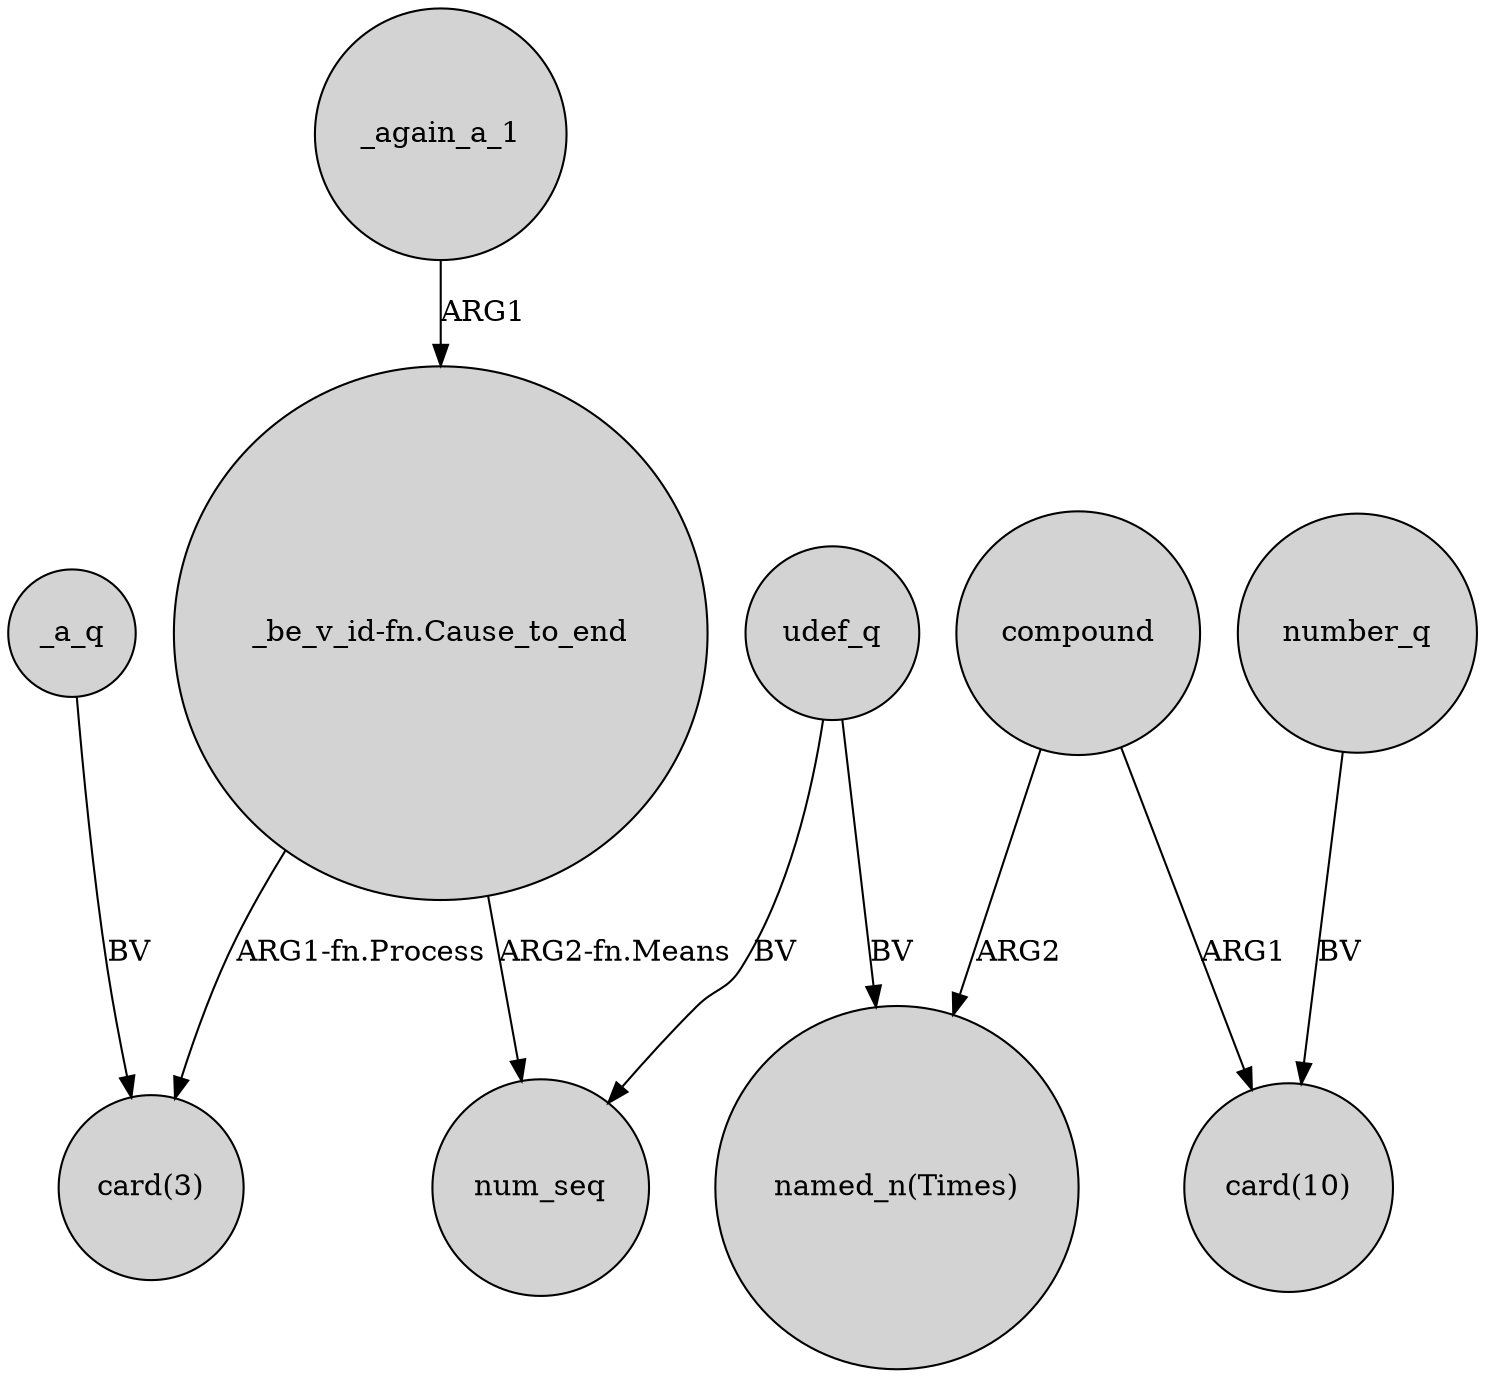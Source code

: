 digraph {
	node [shape=circle style=filled]
	"_be_v_id-fn.Cause_to_end" -> num_seq [label="ARG2-fn.Means"]
	_a_q -> "card(3)" [label=BV]
	compound -> "named_n(Times)" [label=ARG2]
	compound -> "card(10)" [label=ARG1]
	number_q -> "card(10)" [label=BV]
	udef_q -> "named_n(Times)" [label=BV]
	udef_q -> num_seq [label=BV]
	"_be_v_id-fn.Cause_to_end" -> "card(3)" [label="ARG1-fn.Process"]
	_again_a_1 -> "_be_v_id-fn.Cause_to_end" [label=ARG1]
}
